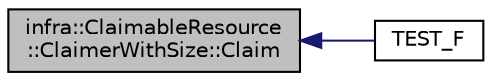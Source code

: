 digraph "infra::ClaimableResource::ClaimerWithSize::Claim"
{
 // INTERACTIVE_SVG=YES
  edge [fontname="Helvetica",fontsize="10",labelfontname="Helvetica",labelfontsize="10"];
  node [fontname="Helvetica",fontsize="10",shape=record];
  rankdir="LR";
  Node3 [label="infra::ClaimableResource\l::ClaimerWithSize::Claim",height=0.2,width=0.4,color="black", fillcolor="grey75", style="filled", fontcolor="black"];
  Node3 -> Node4 [dir="back",color="midnightblue",fontsize="10",style="solid",fontname="Helvetica"];
  Node4 [label="TEST_F",height=0.2,width=0.4,color="black", fillcolor="white", style="filled",URL="$d8/d21/_test_claimable_resource_8cpp.html#a2222b66a52a745109080df966cc51860"];
}
